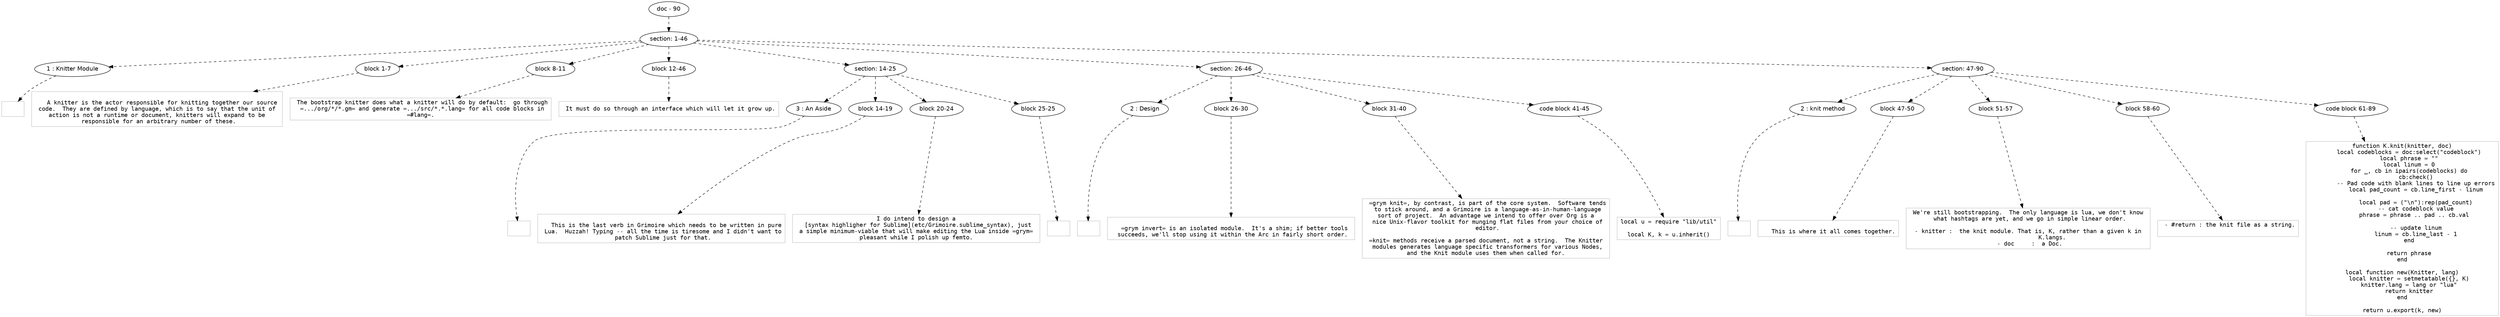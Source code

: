 digraph hierarchy {

node [fontname=Helvetica]
edge [style=dashed]

doc_0 [label="doc - 90"]


doc_0 -> { section_1}
{rank=same; section_1}

section_1 [label="section: 1-46"]


section_1 -> { header_2 block_3 block_4 block_5 section_6 section_7 section_8}
{rank=same; header_2 block_3 block_4 block_5 section_6 section_7 section_8}

header_2 [label="1 : Knitter Module"]

block_3 [label="block 1-7"]

block_4 [label="block 8-11"]

block_5 [label="block 12-46"]

section_6 [label="section: 14-25"]

section_7 [label="section: 26-46"]

section_8 [label="section: 47-90"]


header_2 -> leaf_9
leaf_9  [color=Gray,shape=rectangle,fontname=Inconsolata,label=""]
block_3 -> leaf_10
leaf_10  [color=Gray,shape=rectangle,fontname=Inconsolata,label="
   A knitter is the actor responsible for knitting together our source
 code.  They are defined by language, which is to say that the unit of 
 action is not a runtime or document, knitters will expand to be 
 responsible for an arbitrary number of these.
"]
block_4 -> leaf_11
leaf_11  [color=Gray,shape=rectangle,fontname=Inconsolata,label=" The bootstrap knitter does what a knitter will do by default:  go through
 =.../org/*/*.gm= and generate =.../src/*.*.lang= for all code blocks in
 =#lang=. 
"]
block_5 -> leaf_12
leaf_12  [color=Gray,shape=rectangle,fontname=Inconsolata,label=" It must do so through an interface which will let it grow up.
"]
section_6 -> { header_13 block_14 block_15 block_16}
{rank=same; header_13 block_14 block_15 block_16}

header_13 [label="3 : An Aside"]

block_14 [label="block 14-19"]

block_15 [label="block 20-24"]

block_16 [label="block 25-25"]


header_13 -> leaf_17
leaf_17  [color=Gray,shape=rectangle,fontname=Inconsolata,label=""]
block_14 -> leaf_18
leaf_18  [color=Gray,shape=rectangle,fontname=Inconsolata,label="
   This is the last verb in Grimoire which needs to be written in pure
 Lua.  Huzzah! Typing -- all the time is tiresome and I didn't want to
 patch Sublime just for that.
"]
block_15 -> leaf_19
leaf_19  [color=Gray,shape=rectangle,fontname=Inconsolata,label=" I do intend to design a 
 [syntax highligher for Sublime](etc/Grimoire.sublime_syntax), just
 a simple minimum-viable that will make editing the Lua inside =grym= 
 pleasant while I polish up femto. 
"]
block_16 -> leaf_20
leaf_20  [color=Gray,shape=rectangle,fontname=Inconsolata,label=" "]
section_7 -> { header_21 block_22 block_23 codeblock_24}
{rank=same; header_21 block_22 block_23 codeblock_24}

header_21 [label="2 : Design"]

block_22 [label="block 26-30"]

block_23 [label="block 31-40"]

codeblock_24 [label="code block 41-45"]


header_21 -> leaf_25
leaf_25  [color=Gray,shape=rectangle,fontname=Inconsolata,label=""]
block_22 -> leaf_26
leaf_26  [color=Gray,shape=rectangle,fontname=Inconsolata,label="
   =grym invert= is an isolated module.  It's a shim; if better tools 
 succeeds, we'll stop using it within the Arc in fairly short order.
"]
block_23 -> leaf_27
leaf_27  [color=Gray,shape=rectangle,fontname=Inconsolata,label=" =grym knit=, by contrast, is part of the core system.  Software tends
 to stick around, and a Grimoire is a language-as-in-human-language
 sort of project.  An advantage we intend to offer over Org is a 
 nice Unix-flavor toolkit for munging flat files from your choice of
 editor.
 
 =knit= methods receive a parsed document, not a string.  The Knitter 
 modules generates language specific transformers for various Nodes,
 and the Knit module uses them when called for. 
"]
codeblock_24 -> leaf_28
leaf_28  [color=Gray,shape=rectangle,fontname=Inconsolata,label="local u = require \"lib/util\"

local K, k = u.inherit()"]
section_8 -> { header_29 block_30 block_31 block_32 codeblock_33}
{rank=same; header_29 block_30 block_31 block_32 codeblock_33}

header_29 [label="2 : knit method"]

block_30 [label="block 47-50"]

block_31 [label="block 51-57"]

block_32 [label="block 58-60"]

codeblock_33 [label="code block 61-89"]


header_29 -> leaf_34
leaf_34  [color=Gray,shape=rectangle,fontname=Inconsolata,label=""]
block_30 -> leaf_35
leaf_35  [color=Gray,shape=rectangle,fontname=Inconsolata,label="
   This is where it all comes together.
"]
block_31 -> leaf_36
leaf_36  [color=Gray,shape=rectangle,fontname=Inconsolata,label=" We're still bootstrapping.  The only language is lua, we don't know 
 what hashtags are yet, and we go in simple linear order.
 
 - knitter :  the knit module. That is, K, rather than a given k in 
              K.langs.
 - doc     :  a Doc.
"]
block_32 -> leaf_37
leaf_37  [color=Gray,shape=rectangle,fontname=Inconsolata,label=" - #return : the knit file as a string.

"]
codeblock_33 -> leaf_38
leaf_38  [color=Gray,shape=rectangle,fontname=Inconsolata,label="function K.knit(knitter, doc)
    local codeblocks = doc:select(\"codeblock\")
    local phrase = \"\"
    local linum = 0
    for _, cb in ipairs(codeblocks) do
        cb:check()
        -- Pad code with blank lines to line up errors
        local pad_count = cb.line_first - linum

        local pad = (\"\\n\"):rep(pad_count)
        -- cat codeblock value
        phrase = phrase .. pad .. cb.val 

        -- update linum
        linum = cb.line_last - 1
    end

    return phrase
end

local function new(Knitter, lang)
    local knitter = setmetatable({}, K)
    knitter.lang = lang or \"lua\"
    return knitter
end

return u.export(k, new)"]

}
